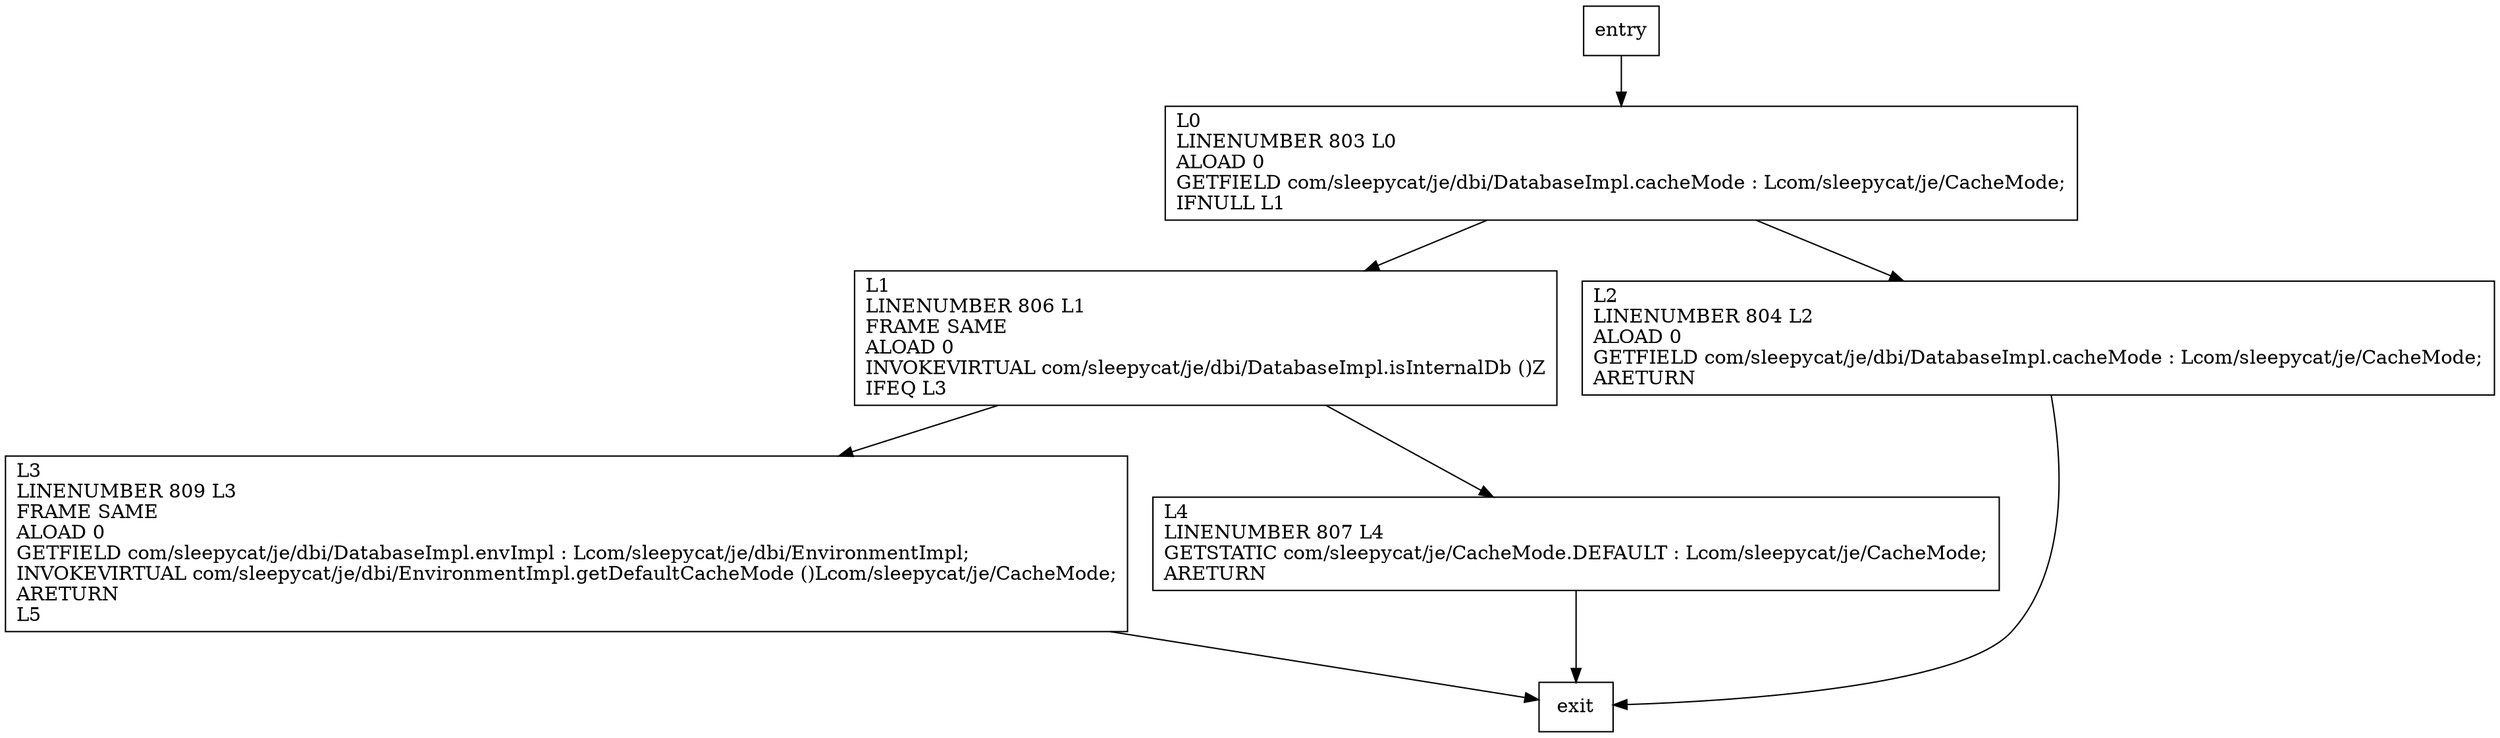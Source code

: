 digraph getDefaultCacheMode {
node [shape=record];
740692435 [label="L1\lLINENUMBER 806 L1\lFRAME SAME\lALOAD 0\lINVOKEVIRTUAL com/sleepycat/je/dbi/DatabaseImpl.isInternalDb ()Z\lIFEQ L3\l"];
1407816704 [label="L0\lLINENUMBER 803 L0\lALOAD 0\lGETFIELD com/sleepycat/je/dbi/DatabaseImpl.cacheMode : Lcom/sleepycat/je/CacheMode;\lIFNULL L1\l"];
645266392 [label="L2\lLINENUMBER 804 L2\lALOAD 0\lGETFIELD com/sleepycat/je/dbi/DatabaseImpl.cacheMode : Lcom/sleepycat/je/CacheMode;\lARETURN\l"];
1864508590 [label="L3\lLINENUMBER 809 L3\lFRAME SAME\lALOAD 0\lGETFIELD com/sleepycat/je/dbi/DatabaseImpl.envImpl : Lcom/sleepycat/je/dbi/EnvironmentImpl;\lINVOKEVIRTUAL com/sleepycat/je/dbi/EnvironmentImpl.getDefaultCacheMode ()Lcom/sleepycat/je/CacheMode;\lARETURN\lL5\l"];
1895102244 [label="L4\lLINENUMBER 807 L4\lGETSTATIC com/sleepycat/je/CacheMode.DEFAULT : Lcom/sleepycat/je/CacheMode;\lARETURN\l"];
entry;
exit;
entry -> 1407816704
740692435 -> 1864508590
740692435 -> 1895102244
1407816704 -> 740692435
1407816704 -> 645266392
645266392 -> exit
1864508590 -> exit
1895102244 -> exit
}
